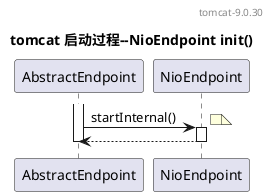 @startuml

header tomcat-9.0.30

title tomcat 启动过程--NioEndpoint init()

activate AbstractEndpoint
AbstractEndpoint -> NioEndpoint++: startInternal()
    note right

    end note
AbstractEndpoint <-- NioEndpoint--
deactivate AbstractEndpoint

@enduml